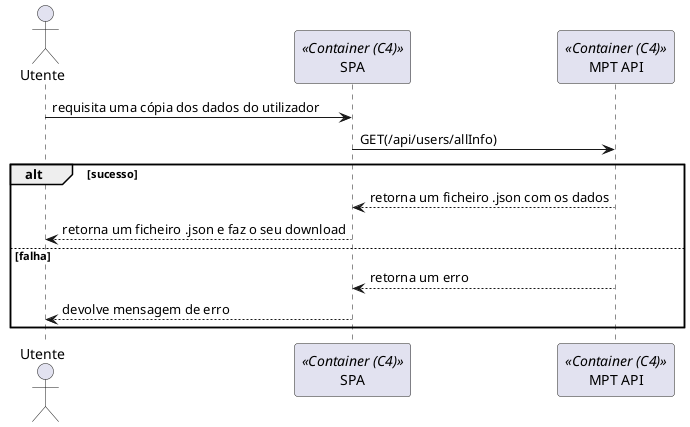 @startuml

actor "Utente" as Actor
participant "SPA" as Container <<Container (C4)>>
participant "MPT API" as API <<Container (C4)>>

Actor -> Container: requisita uma cópia dos dados do utilizador

Container -> API: GET(/api/users/allInfo)

alt sucesso
    API --> Container: retorna um ficheiro .json com os dados
    Container --> Actor: retorna um ficheiro .json e faz o seu download
else falha
    API --> Container: retorna um erro
    Container --> Actor: devolve mensagem de erro
end

@enduml
